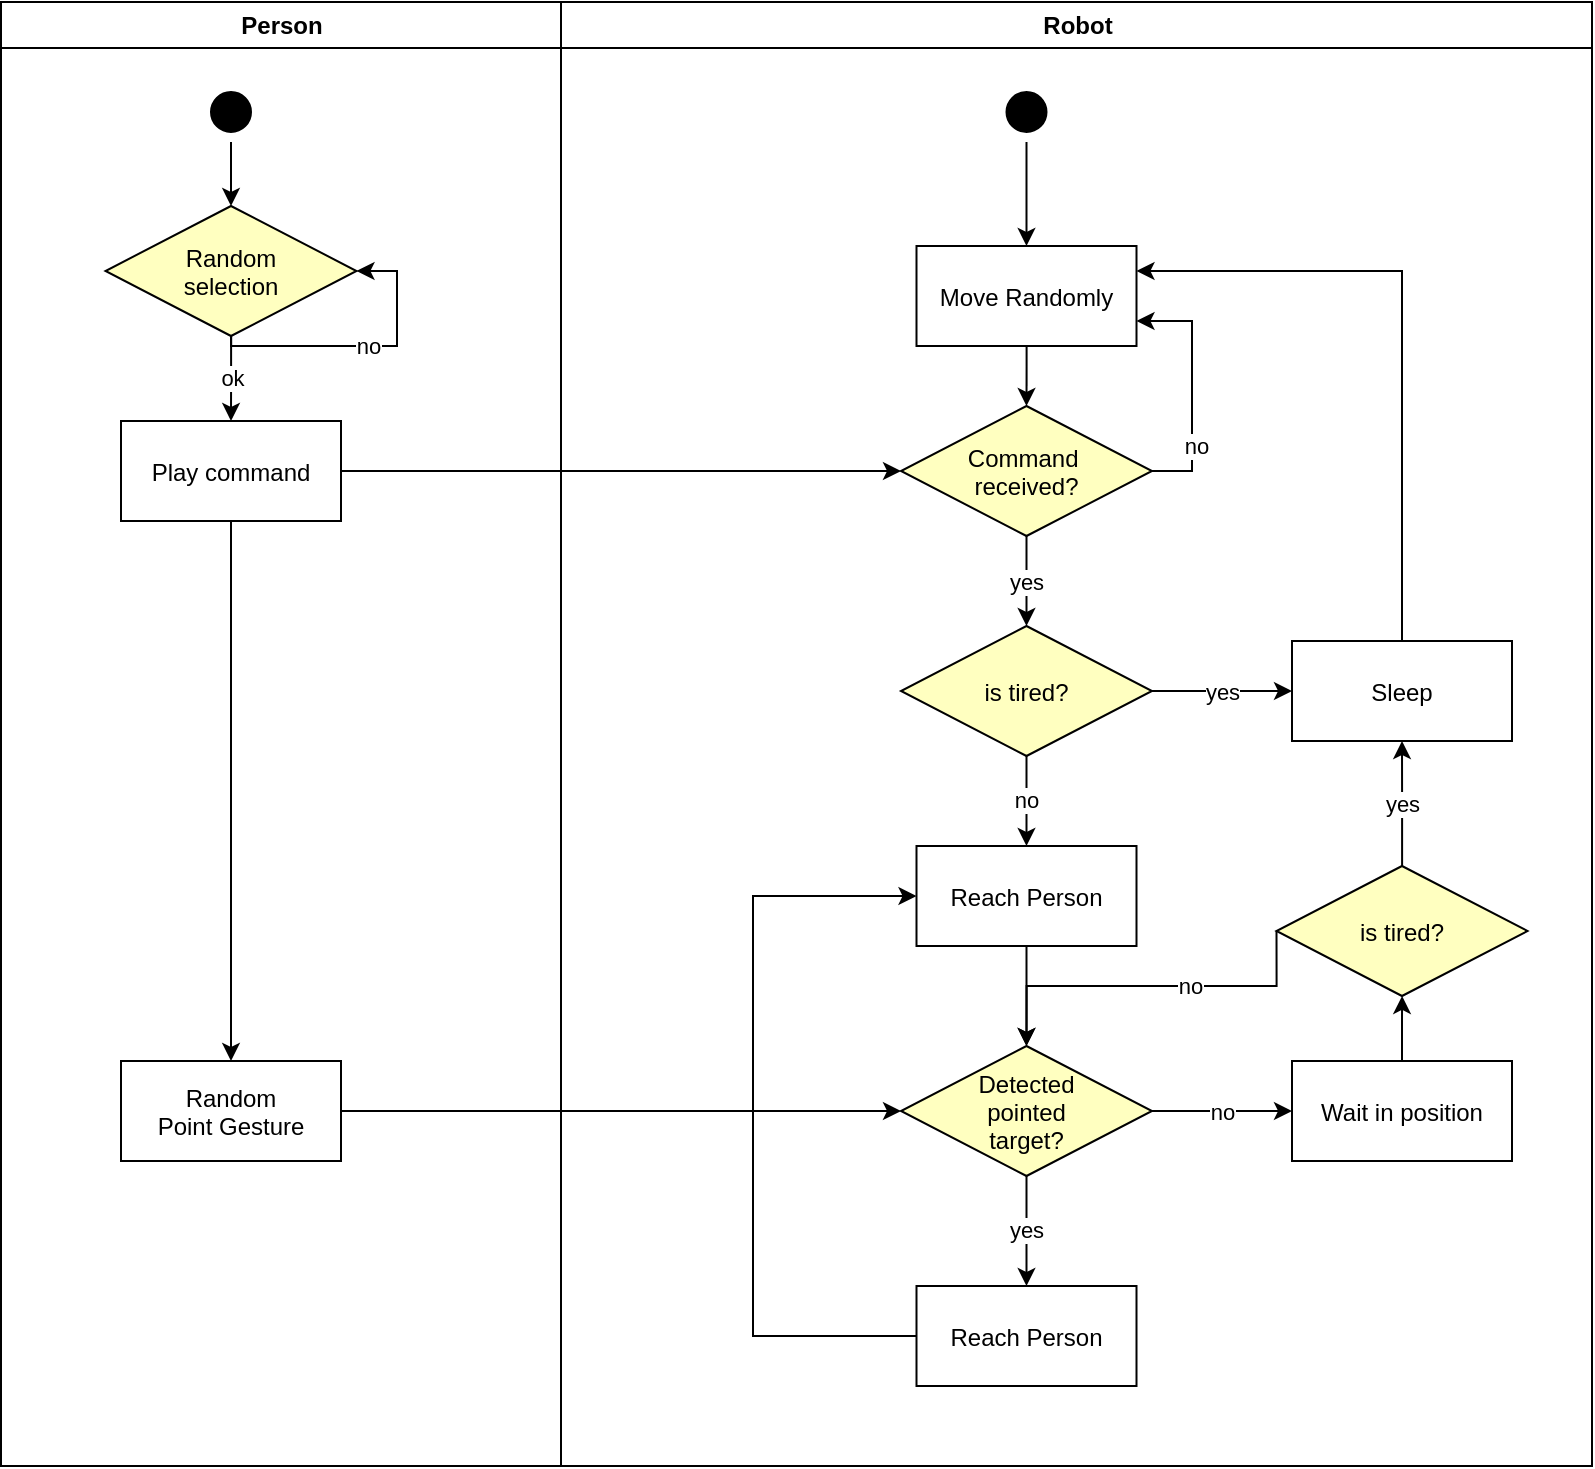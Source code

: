 <mxfile version="13.7.9" type="device"><diagram name="Page-1" id="e7e014a7-5840-1c2e-5031-d8a46d1fe8dd"><mxGraphModel dx="1137" dy="720" grid="1" gridSize="10" guides="1" tooltips="1" connect="1" arrows="1" fold="1" page="1" pageScale="1" pageWidth="1169" pageHeight="826" background="#ffffff" math="0" shadow="0"><root><mxCell id="0"/><mxCell id="1" parent="0"/><mxCell id="2" value="Person" style="swimlane;whiteSpace=wrap" parent="1" vertex="1"><mxGeometry x="164.5" y="128" width="280" height="732" as="geometry"/></mxCell><mxCell id="u93sCTIXP9IwfvygOG7k-47" style="edgeStyle=orthogonalEdgeStyle;rounded=0;orthogonalLoop=1;jettySize=auto;html=1;entryX=0.5;entryY=0;entryDx=0;entryDy=0;strokeColor=#000000;" edge="1" parent="2" source="5" target="u93sCTIXP9IwfvygOG7k-46"><mxGeometry relative="1" as="geometry"/></mxCell><mxCell id="5" value="" style="ellipse;shape=startState;fillColor=#000000;strokeColor=#FFFFFF;" parent="2" vertex="1"><mxGeometry x="100" y="40" width="30" height="30" as="geometry"/></mxCell><mxCell id="u93sCTIXP9IwfvygOG7k-41" style="edgeStyle=orthogonalEdgeStyle;rounded=0;orthogonalLoop=1;jettySize=auto;html=1;entryX=0.5;entryY=0;entryDx=0;entryDy=0;strokeColor=#000000;" edge="1" parent="2" source="7" target="8"><mxGeometry relative="1" as="geometry"/></mxCell><mxCell id="7" value="Play command" style="" parent="2" vertex="1"><mxGeometry x="60" y="209.5" width="110" height="50" as="geometry"/></mxCell><mxCell id="8" value="Random&#10;Point Gesture" style="" parent="2" vertex="1"><mxGeometry x="60" y="529.5" width="110" height="50" as="geometry"/></mxCell><mxCell id="u93sCTIXP9IwfvygOG7k-48" value="ok" style="edgeStyle=orthogonalEdgeStyle;rounded=0;orthogonalLoop=1;jettySize=auto;html=1;entryX=0.5;entryY=0;entryDx=0;entryDy=0;strokeColor=#000000;" edge="1" parent="2" source="u93sCTIXP9IwfvygOG7k-46" target="7"><mxGeometry relative="1" as="geometry"/></mxCell><mxCell id="u93sCTIXP9IwfvygOG7k-46" value="Random&#10;selection" style="rhombus;fillColor=#ffffc0;" vertex="1" parent="2"><mxGeometry x="52.25" y="102" width="125.5" height="65" as="geometry"/></mxCell><mxCell id="u93sCTIXP9IwfvygOG7k-49" value="no" style="edgeStyle=orthogonalEdgeStyle;rounded=0;orthogonalLoop=1;jettySize=auto;html=1;entryX=1;entryY=0.5;entryDx=0;entryDy=0;strokeColor=#000000;" edge="1" parent="2" source="u93sCTIXP9IwfvygOG7k-46" target="u93sCTIXP9IwfvygOG7k-46"><mxGeometry relative="1" as="geometry"><Array as="points"><mxPoint x="115" y="172"/><mxPoint x="198" y="172"/><mxPoint x="198" y="135"/></Array></mxGeometry></mxCell><mxCell id="3" value="Robot" style="swimlane;whiteSpace=wrap" parent="1" vertex="1"><mxGeometry x="444.5" y="128" width="515.5" height="732" as="geometry"/></mxCell><mxCell id="u93sCTIXP9IwfvygOG7k-42" style="edgeStyle=orthogonalEdgeStyle;rounded=0;orthogonalLoop=1;jettySize=auto;html=1;strokeColor=#000000;" edge="1" parent="3" source="13" target="15"><mxGeometry relative="1" as="geometry"/></mxCell><mxCell id="13" value="" style="ellipse;shape=startState;fillColor=#000000;strokeColor=#FFFFFF;" parent="3" vertex="1"><mxGeometry x="217.75" y="40" width="30" height="30" as="geometry"/></mxCell><mxCell id="u93sCTIXP9IwfvygOG7k-43" style="edgeStyle=orthogonalEdgeStyle;rounded=0;orthogonalLoop=1;jettySize=auto;html=1;entryX=0.5;entryY=0;entryDx=0;entryDy=0;strokeColor=#000000;" edge="1" parent="3" source="15" target="21"><mxGeometry relative="1" as="geometry"/></mxCell><mxCell id="15" value="Move Randomly" style="" parent="3" vertex="1"><mxGeometry x="177.75" y="122" width="110" height="50" as="geometry"/></mxCell><mxCell id="u93sCTIXP9IwfvygOG7k-50" style="edgeStyle=orthogonalEdgeStyle;rounded=0;orthogonalLoop=1;jettySize=auto;html=1;entryX=1;entryY=0.75;entryDx=0;entryDy=0;strokeColor=#000000;exitX=1;exitY=0.5;exitDx=0;exitDy=0;" edge="1" parent="3" source="21" target="15"><mxGeometry relative="1" as="geometry"/></mxCell><mxCell id="u93sCTIXP9IwfvygOG7k-51" value="no" style="edgeLabel;html=1;align=center;verticalAlign=middle;resizable=0;points=[];" vertex="1" connectable="0" parent="u93sCTIXP9IwfvygOG7k-50"><mxGeometry x="-0.674" y="13" relative="1" as="geometry"><mxPoint x="15" y="-13" as="offset"/></mxGeometry></mxCell><mxCell id="21" value="Command &#10;received?" style="rhombus;fillColor=#ffffc0;" parent="3" vertex="1"><mxGeometry x="170" y="202" width="125.5" height="65" as="geometry"/></mxCell><mxCell id="u93sCTIXP9IwfvygOG7k-55" value="yes" style="edgeStyle=orthogonalEdgeStyle;rounded=0;orthogonalLoop=1;jettySize=auto;html=1;entryX=0;entryY=0.5;entryDx=0;entryDy=0;strokeColor=#000000;" edge="1" parent="3" source="u93sCTIXP9IwfvygOG7k-52" target="u93sCTIXP9IwfvygOG7k-54"><mxGeometry relative="1" as="geometry"/></mxCell><mxCell id="u93sCTIXP9IwfvygOG7k-58" value="no" style="edgeStyle=orthogonalEdgeStyle;rounded=0;orthogonalLoop=1;jettySize=auto;html=1;entryX=0.5;entryY=0;entryDx=0;entryDy=0;strokeColor=#000000;" edge="1" parent="3" source="u93sCTIXP9IwfvygOG7k-52" target="u93sCTIXP9IwfvygOG7k-57"><mxGeometry relative="1" as="geometry"/></mxCell><mxCell id="u93sCTIXP9IwfvygOG7k-52" value="is tired?" style="rhombus;fillColor=#ffffc0;" vertex="1" parent="3"><mxGeometry x="170" y="312" width="125.5" height="65" as="geometry"/></mxCell><mxCell id="u93sCTIXP9IwfvygOG7k-53" value="yes" style="edgeStyle=orthogonalEdgeStyle;rounded=0;orthogonalLoop=1;jettySize=auto;html=1;strokeColor=#000000;" edge="1" parent="3" source="21" target="u93sCTIXP9IwfvygOG7k-52"><mxGeometry relative="1" as="geometry"/></mxCell><mxCell id="u93sCTIXP9IwfvygOG7k-56" style="edgeStyle=orthogonalEdgeStyle;rounded=0;orthogonalLoop=1;jettySize=auto;html=1;entryX=1;entryY=0.25;entryDx=0;entryDy=0;strokeColor=#000000;" edge="1" parent="3" source="u93sCTIXP9IwfvygOG7k-54" target="15"><mxGeometry relative="1" as="geometry"><Array as="points"><mxPoint x="421" y="135"/></Array></mxGeometry></mxCell><mxCell id="u93sCTIXP9IwfvygOG7k-54" value="Sleep" style="" vertex="1" parent="3"><mxGeometry x="365.5" y="319.5" width="110" height="50" as="geometry"/></mxCell><mxCell id="u93sCTIXP9IwfvygOG7k-60" style="edgeStyle=orthogonalEdgeStyle;rounded=0;orthogonalLoop=1;jettySize=auto;html=1;entryX=0.5;entryY=0;entryDx=0;entryDy=0;strokeColor=#000000;" edge="1" parent="3" source="u93sCTIXP9IwfvygOG7k-57" target="u93sCTIXP9IwfvygOG7k-59"><mxGeometry relative="1" as="geometry"/></mxCell><mxCell id="u93sCTIXP9IwfvygOG7k-57" value="Reach Person" style="" vertex="1" parent="3"><mxGeometry x="177.75" y="422" width="110" height="50" as="geometry"/></mxCell><mxCell id="u93sCTIXP9IwfvygOG7k-63" value="no" style="edgeStyle=orthogonalEdgeStyle;rounded=0;orthogonalLoop=1;jettySize=auto;html=1;entryX=0;entryY=0.5;entryDx=0;entryDy=0;strokeColor=#000000;" edge="1" parent="3" source="u93sCTIXP9IwfvygOG7k-59" target="u93sCTIXP9IwfvygOG7k-62"><mxGeometry relative="1" as="geometry"/></mxCell><mxCell id="u93sCTIXP9IwfvygOG7k-70" value="yes" style="edgeStyle=orthogonalEdgeStyle;rounded=0;orthogonalLoop=1;jettySize=auto;html=1;entryX=0.5;entryY=0;entryDx=0;entryDy=0;strokeColor=#000000;" edge="1" parent="3" source="u93sCTIXP9IwfvygOG7k-59" target="u93sCTIXP9IwfvygOG7k-69"><mxGeometry relative="1" as="geometry"/></mxCell><mxCell id="u93sCTIXP9IwfvygOG7k-59" value="Detected&#10;pointed&#10;target?" style="rhombus;fillColor=#ffffc0;" vertex="1" parent="3"><mxGeometry x="170" y="522" width="125.5" height="65" as="geometry"/></mxCell><mxCell id="u93sCTIXP9IwfvygOG7k-65" style="edgeStyle=orthogonalEdgeStyle;rounded=0;orthogonalLoop=1;jettySize=auto;html=1;strokeColor=#000000;" edge="1" parent="3" source="u93sCTIXP9IwfvygOG7k-62" target="u93sCTIXP9IwfvygOG7k-64"><mxGeometry relative="1" as="geometry"/></mxCell><mxCell id="u93sCTIXP9IwfvygOG7k-62" value="Wait in position" style="" vertex="1" parent="3"><mxGeometry x="365.5" y="529.5" width="110" height="50" as="geometry"/></mxCell><mxCell id="u93sCTIXP9IwfvygOG7k-66" value="yes" style="edgeStyle=orthogonalEdgeStyle;rounded=0;orthogonalLoop=1;jettySize=auto;html=1;entryX=0.5;entryY=1;entryDx=0;entryDy=0;strokeColor=#000000;" edge="1" parent="3" source="u93sCTIXP9IwfvygOG7k-64" target="u93sCTIXP9IwfvygOG7k-54"><mxGeometry relative="1" as="geometry"/></mxCell><mxCell id="u93sCTIXP9IwfvygOG7k-67" style="edgeStyle=orthogonalEdgeStyle;rounded=0;orthogonalLoop=1;jettySize=auto;html=1;entryX=0.5;entryY=0;entryDx=0;entryDy=0;strokeColor=#000000;exitX=0;exitY=0.5;exitDx=0;exitDy=0;" edge="1" parent="3" source="u93sCTIXP9IwfvygOG7k-64" target="u93sCTIXP9IwfvygOG7k-59"><mxGeometry relative="1" as="geometry"><mxPoint x="355.5" y="462" as="sourcePoint"/><Array as="points"><mxPoint x="358" y="492"/><mxPoint x="233" y="492"/></Array></mxGeometry></mxCell><mxCell id="u93sCTIXP9IwfvygOG7k-68" value="no" style="edgeLabel;html=1;align=center;verticalAlign=middle;resizable=0;points=[];" vertex="1" connectable="0" parent="u93sCTIXP9IwfvygOG7k-67"><mxGeometry x="-0.221" relative="1" as="geometry"><mxPoint as="offset"/></mxGeometry></mxCell><mxCell id="u93sCTIXP9IwfvygOG7k-64" value="is tired?" style="rhombus;fillColor=#ffffc0;" vertex="1" parent="3"><mxGeometry x="357.75" y="432" width="125.5" height="65" as="geometry"/></mxCell><mxCell id="u93sCTIXP9IwfvygOG7k-71" style="edgeStyle=orthogonalEdgeStyle;rounded=0;orthogonalLoop=1;jettySize=auto;html=1;entryX=0;entryY=0.5;entryDx=0;entryDy=0;strokeColor=#000000;" edge="1" parent="3" source="u93sCTIXP9IwfvygOG7k-69" target="u93sCTIXP9IwfvygOG7k-57"><mxGeometry relative="1" as="geometry"><Array as="points"><mxPoint x="96" y="667"/><mxPoint x="96" y="447"/></Array></mxGeometry></mxCell><mxCell id="u93sCTIXP9IwfvygOG7k-69" value="Reach Person" style="" vertex="1" parent="3"><mxGeometry x="177.75" y="642" width="110" height="50" as="geometry"/></mxCell><mxCell id="u93sCTIXP9IwfvygOG7k-44" style="edgeStyle=orthogonalEdgeStyle;rounded=0;orthogonalLoop=1;jettySize=auto;html=1;entryX=0;entryY=0.5;entryDx=0;entryDy=0;strokeColor=#000000;" edge="1" parent="1" source="7" target="21"><mxGeometry relative="1" as="geometry"/></mxCell><mxCell id="u93sCTIXP9IwfvygOG7k-61" style="edgeStyle=orthogonalEdgeStyle;rounded=0;orthogonalLoop=1;jettySize=auto;html=1;entryX=0;entryY=0.5;entryDx=0;entryDy=0;strokeColor=#000000;" edge="1" parent="1" source="8" target="u93sCTIXP9IwfvygOG7k-59"><mxGeometry relative="1" as="geometry"/></mxCell></root></mxGraphModel></diagram></mxfile>